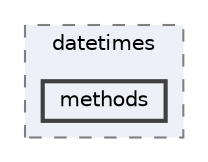 digraph "/home/jam/Research/IRES-2025/dev/src/llm-scripts/testing/hypothesis-testing/hyp-env/lib/python3.12/site-packages/pandas/tests/indexes/datetimes/methods"
{
 // LATEX_PDF_SIZE
  bgcolor="transparent";
  edge [fontname=Helvetica,fontsize=10,labelfontname=Helvetica,labelfontsize=10];
  node [fontname=Helvetica,fontsize=10,shape=box,height=0.2,width=0.4];
  compound=true
  subgraph clusterdir_d02a21dfe28f91f9026d03bac1abf94a {
    graph [ bgcolor="#edf0f7", pencolor="grey50", label="datetimes", fontname=Helvetica,fontsize=10 style="filled,dashed", URL="dir_d02a21dfe28f91f9026d03bac1abf94a.html",tooltip=""]
  dir_bd9d69f984130e640e6832b7bceff7f5 [label="methods", fillcolor="#edf0f7", color="grey25", style="filled,bold", URL="dir_bd9d69f984130e640e6832b7bceff7f5.html",tooltip=""];
  }
}
